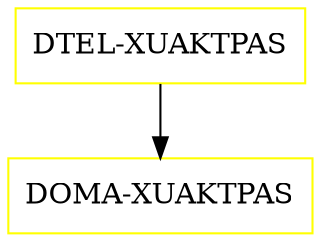 digraph G {
  "DTEL-XUAKTPAS" [shape=box,color=yellow];
  "DOMA-XUAKTPAS" [shape=box,color=yellow,URL="./DOMA_XUAKTPAS.html"];
  "DTEL-XUAKTPAS" -> "DOMA-XUAKTPAS";
}
